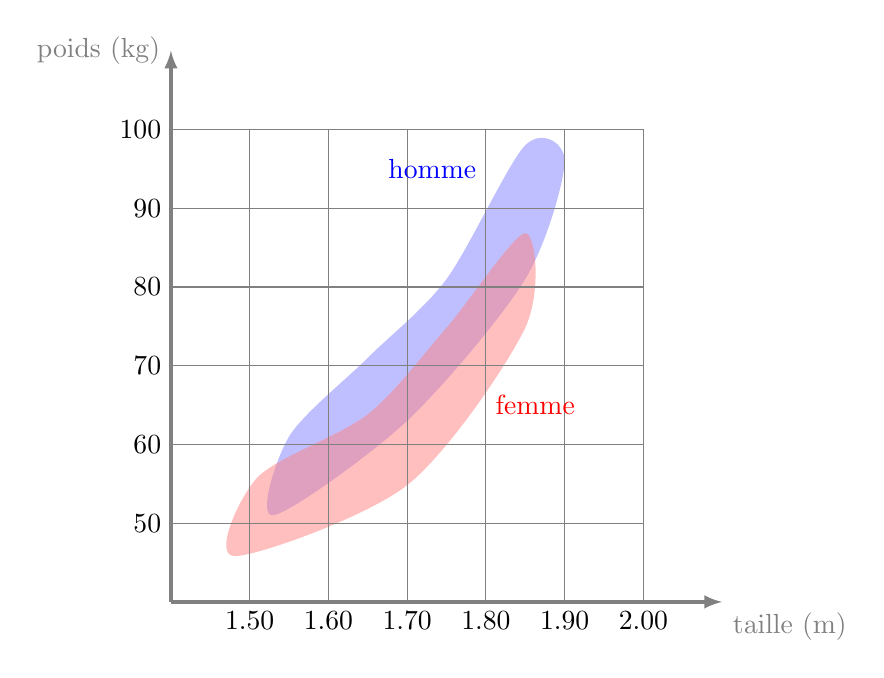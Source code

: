 \begin{tikzpicture}[scale=1]

\fill [blue!50,opacity=0.5] plot [smooth cycle] coordinates {(1.3,1.1) (3,2.3) (4.5,4.1) (5,5.6) (4.5,5.8) (3.5,4.1) (2.5,3.1) (1.5,2.1)};

\fill [red!50,opacity=0.5, yshift=-0.5] plot [smooth cycle] coordinates {(0.8,0.6) (3,1.5) (4.5,3.5) (4.5,4.7)  (3.5,3.5) (2.5,2.4) (1.1,1.6)};

\draw[->,>=latex, very thick,gray] (0,0)--(7,0) node[below right] {taille (m)};
\draw[->,>=latex, very thick, gray] (0,0)--(0,7) node[left] {poids (kg)};
\draw[gray,thin] (0,0) grid (6,6);

\foreach \x/\xx in {1/1.50,2/1.60,3/1.70,4/1.80,5/1.90,6/2.00}{
  \node[below] at (\x,0) {$\xx$};
}
\foreach \y/\yy in {1/50,2/60,3/70,4/80,5/90,6/100}{
  \node[left] at (0,\y,0) {$\yy$};
}

\node[blue,left] at (4,5.5) {homme};
\node[red,right] at (4,2.5) {femme};

\end{tikzpicture}